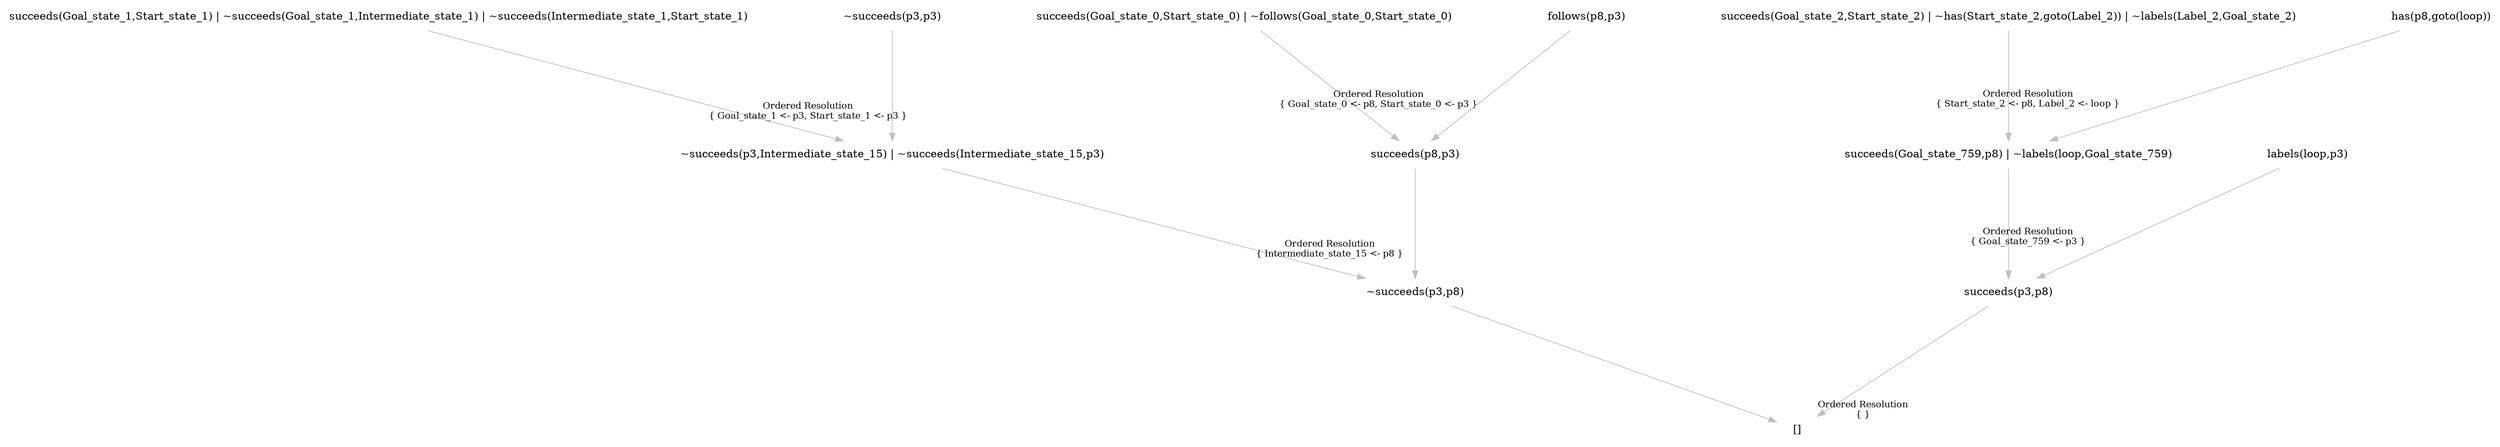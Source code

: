 digraph {
	nodesep="1.5"; ranksep=2;
	node [shape=plaintext];
	edge [color=gray];
	"succeeds(p3,p8)" -> "[]" [labelfontcolor=black,labelfontsize="12",headlabel="Ordered Resolution\n{ }",labeldistance="6"];
	"succeeds(Goal_state_759,p8) | ~labels(loop,Goal_state_759)" -> "succeeds(p3,p8)" [labelfontcolor=black,labelfontsize="12",headlabel="Ordered Resolution\n{ Goal_state_759 <- p3 }",labeldistance="6"];
	"succeeds(Goal_state_2,Start_state_2) | ~has(Start_state_2,goto(Label_2)) | ~labels(Label_2,Goal_state_2)" -> "succeeds(Goal_state_759,p8) | ~labels(loop,Goal_state_759)" [labelfontcolor=black,labelfontsize="12",headlabel="Ordered Resolution\n{ Start_state_2 <- p8, Label_2 <- loop }",labeldistance="6"];
	"has(p8,goto(loop))" -> "succeeds(Goal_state_759,p8) | ~labels(loop,Goal_state_759)" ;
	"labels(loop,p3)" -> "succeeds(p3,p8)" ;
	"~succeeds(p3,p8)" -> "[]" ;
	"~succeeds(p3,Intermediate_state_15) | ~succeeds(Intermediate_state_15,p3)" -> "~succeeds(p3,p8)" [labelfontcolor=black,labelfontsize="12",headlabel="Ordered Resolution\n{ Intermediate_state_15 <- p8 }",labeldistance="6"];
	"succeeds(Goal_state_1,Start_state_1) | ~succeeds(Goal_state_1,Intermediate_state_1) | ~succeeds(Intermediate_state_1,Start_state_1)" -> "~succeeds(p3,Intermediate_state_15) | ~succeeds(Intermediate_state_15,p3)" [labelfontcolor=black,labelfontsize="12",headlabel="Ordered Resolution\n{ Goal_state_1 <- p3, Start_state_1 <- p3 }",labeldistance="6"];
	"~succeeds(p3,p3)" -> "~succeeds(p3,Intermediate_state_15) | ~succeeds(Intermediate_state_15,p3)" ;
	"succeeds(p8,p3)" -> "~succeeds(p3,p8)" ;
	"succeeds(Goal_state_0,Start_state_0) | ~follows(Goal_state_0,Start_state_0)" -> "succeeds(p8,p3)" [labelfontcolor=black,labelfontsize="12",headlabel="Ordered Resolution\n{ Goal_state_0 <- p8, Start_state_0 <- p3 }",labeldistance="6"];
	"follows(p8,p3)" -> "succeeds(p8,p3)" ;
}

